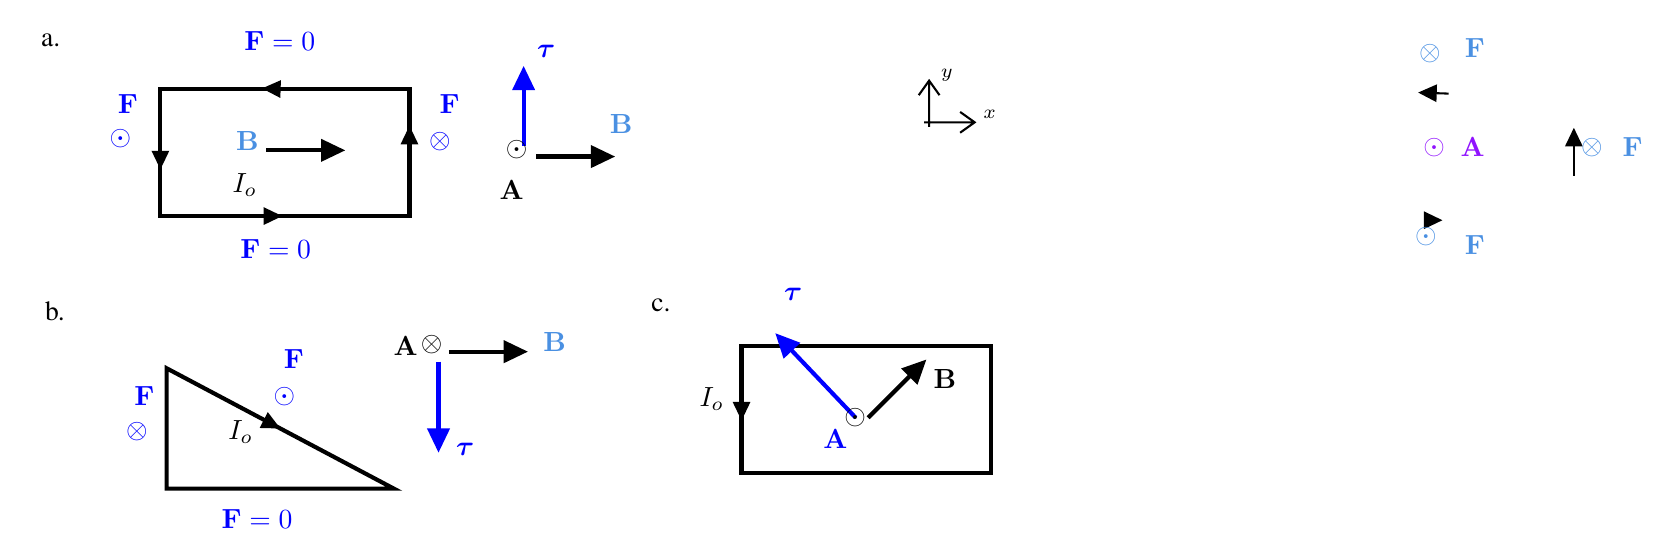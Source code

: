 

\tikzset{every picture/.style={line width=0.75pt}} %set default line width to 0.75pt        

\begin{tikzpicture}[x=0.75pt,y=0.75pt,yscale=-1,xscale=1]
%uncomment if require: \path (0,267); %set diagram left start at 0, and has height of 267

%Straight Lines [id:da28557933973188887] 
\draw [color={rgb, 255:red, 0; green, 0; blue, 0 }  ,draw opacity=1 ][line width=1.5]    (482,197.84) -- (507.17,172.67) ;
\draw [shift={(510,169.84)}, rotate = 135] [fill={rgb, 255:red, 0; green, 0; blue, 0 }  ,fill opacity=1 ][line width=0.08]  [draw opacity=0] (11.61,-5.58) -- (0,0) -- (11.61,5.58) -- cycle    ;
%Shape: Rectangle [id:dp29962336955581836] 
\draw  [line width=1.5]  (141,39.4) -- (261,39.4) -- (261,100.6) -- (141,100.6) -- cycle ;
%Straight Lines [id:da7274648043836713] 
\draw    (193.67,100.67) -- (196.67,100.67) ;
\draw [shift={(199.67,100.67)}, rotate = 180] [fill={rgb, 255:red, 0; green, 0; blue, 0 }  ][line width=0.08]  [draw opacity=0] (8.93,-4.29) -- (0,0) -- (8.93,4.29) -- cycle    ;
%Shape: Axis 2D [id:dp11809324133377697] 
\draw  (508.93,55.5) -- (533.31,55.5)(511.37,35.42) -- (511.37,57.73) (526.31,50.5) -- (533.31,55.5) -- (526.31,60.5) (506.37,42.42) -- (511.37,35.42) -- (516.37,42.42)  ;
%Shape: Rectangle [id:dp501910345856414] 
\draw  [line width=1.5]  (421,163.4) -- (541,163.4) -- (541,224.6) -- (421,224.6) -- cycle ;
%Shape: Right Triangle [id:dp32514405948560743] 
\draw  [line width=1.5]  (144,174) -- (253.5,232) -- (144,232) -- cycle ;
%Straight Lines [id:da6888853258631411] 
\draw    (191.29,199.2) -- (196.08,201.64) ;
\draw [shift={(198.75,203)}, rotate = 207.03] [fill={rgb, 255:red, 0; green, 0; blue, 0 }  ][line width=0.08]  [draw opacity=0] (8.93,-4.29) -- (0,0) -- (8.93,4.29) -- cycle    ;
%Straight Lines [id:da976874561571611] 
\draw    (752.67,102.67) -- (755.67,102.67) ;
\draw [shift={(758.67,102.67)}, rotate = 180] [fill={rgb, 255:red, 0; green, 0; blue, 0 }  ][line width=0.08]  [draw opacity=0] (8.93,-4.29) -- (0,0) -- (8.93,4.29) -- cycle    ;
%Straight Lines [id:da6272657467254441] 
\draw [color={rgb, 255:red, 0; green, 0; blue, 0 }  ,draw opacity=1 ][line width=1.5]    (192,69) -- (226,69) ;
\draw [shift={(230,69)}, rotate = 180] [fill={rgb, 255:red, 0; green, 0; blue, 0 }  ,fill opacity=1 ][line width=0.08]  [draw opacity=0] (11.61,-5.58) -- (0,0) -- (11.61,5.58) -- cycle    ;
%Straight Lines [id:da6109920474297861] 
\draw    (261,80.16) -- (261,60.16) ;
\draw [shift={(261,57.16)}, rotate = 90] [fill={rgb, 255:red, 0; green, 0; blue, 0 }  ][line width=0.08]  [draw opacity=0] (8.93,-4.29) -- (0,0) -- (8.93,4.29) -- cycle    ;
%Straight Lines [id:da8367870947299061] 
\draw    (141,58.4) -- (141,75.16) ;
\draw [shift={(141,78.16)}, rotate = 270] [fill={rgb, 255:red, 0; green, 0; blue, 0 }  ][line width=0.08]  [draw opacity=0] (8.93,-4.29) -- (0,0) -- (8.93,4.29) -- cycle    ;
%Straight Lines [id:da18185259480872484] 
\draw    (204.67,39.67) -- (193,39.26) ;
\draw [shift={(190,39.16)}, rotate = 1.99] [fill={rgb, 255:red, 0; green, 0; blue, 0 }  ][line width=0.08]  [draw opacity=0] (8.93,-4.29) -- (0,0) -- (8.93,4.29) -- cycle    ;
%Straight Lines [id:da7505044004145187] 
\draw    (761.67,41.67) -- (750,41.26) ;
\draw [shift={(747,41.16)}, rotate = 1.99] [fill={rgb, 255:red, 0; green, 0; blue, 0 }  ][line width=0.08]  [draw opacity=0] (8.93,-4.29) -- (0,0) -- (8.93,4.29) -- cycle    ;
%Straight Lines [id:da051104651636112886] 
\draw    (421,179.4) -- (421,196.16) ;
\draw [shift={(421,199.16)}, rotate = 270] [fill={rgb, 255:red, 0; green, 0; blue, 0 }  ][line width=0.08]  [draw opacity=0] (8.93,-4.29) -- (0,0) -- (8.93,4.29) -- cycle    ;
%Straight Lines [id:da26913017491811875] 
\draw    (822,81.16) -- (822,61.16) ;
\draw [shift={(822,58.16)}, rotate = 90] [fill={rgb, 255:red, 0; green, 0; blue, 0 }  ][line width=0.08]  [draw opacity=0] (8.93,-4.29) -- (0,0) -- (8.93,4.29) -- cycle    ;
%Straight Lines [id:da7772956560592883] 
\draw [color={rgb, 255:red, 0; green, 0; blue, 255 }  ,draw opacity=1 ][line width=1.5]    (476,197.84) -- (440.06,160.05) ;
\draw [shift={(437.31,157.15)}, rotate = 46.44] [fill={rgb, 255:red, 0; green, 0; blue, 255 }  ,fill opacity=1 ][line width=0.08]  [draw opacity=0] (11.61,-5.58) -- (0,0) -- (11.61,5.58) -- cycle    ;
%Straight Lines [id:da09926111783717317] 
\draw [color={rgb, 255:red, 0; green, 0; blue, 0 }  ,draw opacity=1 ][line width=1.5]    (280,166) -- (314,166) ;
\draw [shift={(318,166)}, rotate = 180] [fill={rgb, 255:red, 0; green, 0; blue, 0 }  ,fill opacity=1 ][line width=0.08]  [draw opacity=0] (11.61,-5.58) -- (0,0) -- (11.61,5.58) -- cycle    ;
%Straight Lines [id:da8820303968844143] 
\draw [color={rgb, 255:red, 0; green, 0; blue, 255 }  ,draw opacity=1 ][line width=1.5]    (275,170.84) -- (275,210.59) ;
\draw [shift={(275,214.59)}, rotate = 270] [fill={rgb, 255:red, 0; green, 0; blue, 255 }  ,fill opacity=1 ][line width=0.08]  [draw opacity=0] (11.61,-5.58) -- (0,0) -- (11.61,5.58) -- cycle    ;
%Straight Lines [id:da4489929020385419] 
\draw [color={rgb, 255:red, 0; green, 0; blue, 0 }  ,draw opacity=1 ][line width=1.5]    (322,72) -- (356,72) ;
\draw [shift={(360,72)}, rotate = 180] [fill={rgb, 255:red, 0; green, 0; blue, 0 }  ,fill opacity=1 ][line width=0.08]  [draw opacity=0] (11.61,-5.58) -- (0,0) -- (11.61,5.58) -- cycle    ;
%Straight Lines [id:da9369276102846922] 
\draw [color={rgb, 255:red, 0; green, 0; blue, 255 }  ,draw opacity=1 ][line width=1.5]    (316,66.84) -- (316,32.41) ;
\draw [shift={(316,28.41)}, rotate = 90] [fill={rgb, 255:red, 0; green, 0; blue, 255 }  ,fill opacity=1 ][line width=0.08]  [draw opacity=0] (11.61,-5.58) -- (0,0) -- (11.61,5.58) -- cycle    ;

% Text Node
\draw (82,11.2) node [anchor=north west][inner sep=0.75pt]   [align=left] {{\fontfamily{ptm}\selectfont a.}};
% Text Node
\draw (376,139.2) node [anchor=north west][inner sep=0.75pt]   [align=left] {{\fontfamily{ptm}\selectfont c.}};
% Text Node
\draw (84,140.2) node [anchor=north west][inner sep=0.75pt]   [align=left] {{\fontfamily{ptm}\selectfont b.}};
% Text Node
\draw (536.01,48.17) node [anchor=north west][inner sep=0.75pt]  [font=\scriptsize]  {$x$};
% Text Node
\draw (515.48,28.16) node [anchor=north west][inner sep=0.75pt]  [font=\scriptsize]  {$y$};
% Text Node
\draw (176,58.4) node [anchor=north west][inner sep=0.75pt]  [color={rgb, 255:red, 74; green, 144; blue, 226 }  ,opacity=1 ]  {$\mathbf{B}$};
% Text Node
\draw (178,110.4) node [anchor=north west][inner sep=0.75pt]  [color={rgb, 255:red, 0; green, 0; blue, 255 }  ,opacity=1 ]  {$\mathbf{\textcolor[rgb]{0,0,1}{F}} =0$};
% Text Node
\draw (269,58.6) node [anchor=north west][inner sep=0.75pt]  [color={rgb, 255:red, 0; green, 0; blue, 255 }  ,opacity=1 ]  {$\otimes $};
% Text Node
\draw (115,57.6) node [anchor=north west][inner sep=0.75pt]  [color={rgb, 255:red, 0; green, 0; blue, 255 }  ,opacity=1 ]  {$\odot $};
% Text Node
\draw (274,40.4) node [anchor=north west][inner sep=0.75pt]  [color={rgb, 255:red, 0; green, 0; blue, 255 }  ,opacity=1 ]  {$\mathbf{F}$};
% Text Node
\draw (119,40.4) node [anchor=north west][inner sep=0.75pt]  [color={rgb, 255:red, 0; green, 0; blue, 255 }  ,opacity=1 ]  {$\mathbf{\textcolor[rgb]{0,0,1}{F}}$};
% Text Node
\draw (512,173.24) node [anchor=north west][inner sep=0.75pt]  [color={rgb, 255:red, 0; green, 0; blue, 0 }  ,opacity=1 ]  {$\mathbf{B}$};
% Text Node
\draw (744,104.6) node [anchor=north west][inner sep=0.75pt]  [color={rgb, 255:red, 74; green, 144; blue, 226 }  ,opacity=1 ]  {$\odot $};
% Text Node
\draw (746,16.6) node [anchor=north west][inner sep=0.75pt]  [color={rgb, 255:red, 74; green, 144; blue, 226 }  ,opacity=1 ]  {$\otimes $};
% Text Node
\draw (824,61.56) node [anchor=north west][inner sep=0.75pt]  [color={rgb, 255:red, 74; green, 144; blue, 226 }  ,opacity=1 ]  {$\otimes $};
% Text Node
\draw (469,191.6) node [anchor=north west][inner sep=0.75pt]  [color={rgb, 255:red, 0; green, 0; blue, 0 }  ,opacity=1 ]  {$\odot $};
% Text Node
\draw (321,16.85) node [anchor=north west][inner sep=0.75pt]  [color={rgb, 255:red, 0; green, 0; blue, 255 }  ,opacity=1 ]  {$\boldsymbol{\tau }$};
% Text Node
\draw (458.93,202.14) node [anchor=north west][inner sep=0.75pt]  [color={rgb, 255:red, 0; green, 0; blue, 255 }  ,opacity=1 ]  {$\mathbf{A}$};
% Text Node
\draw (251.93,157.14) node [anchor=north west][inner sep=0.75pt]  [color={rgb, 255:red, 0; green, 0; blue, 0 }  ,opacity=1 ]  {$\mathbf{A}$};
% Text Node
\draw (265,156.56) node [anchor=north west][inner sep=0.75pt]  [color={rgb, 255:red, 0; green, 0; blue, 0 }  ,opacity=1 ]  {$\otimes $};
% Text Node
\draw (768,13.4) node [anchor=north west][inner sep=0.75pt]  [color={rgb, 255:red, 74; green, 144; blue, 226 }  ,opacity=1 ]  {$\mathbf{F}$};
% Text Node
\draw (844,61.4) node [anchor=north west][inner sep=0.75pt]  [color={rgb, 255:red, 74; green, 144; blue, 226 }  ,opacity=1 ]  {$\mathbf{F}$};
% Text Node
\draw (768,108.4) node [anchor=north west][inner sep=0.75pt]  [color={rgb, 255:red, 74; green, 144; blue, 226 }  ,opacity=1 ]  {$\mathbf{F}$};
% Text Node
\draw (748,61.6) node [anchor=north west][inner sep=0.75pt]  [color={rgb, 255:red, 144; green, 19; blue, 254 }  ,opacity=1 ]  {$\odot $};
% Text Node
\draw (765.93,61.14) node [anchor=north west][inner sep=0.75pt]  [color={rgb, 255:red, 144; green, 19; blue, 254 }  ,opacity=1 ]  {$\mathbf{A}$};
% Text Node
\draw (440,133.85) node [anchor=north west][inner sep=0.75pt]  [color={rgb, 255:red, 0; green, 0; blue, 255 }  ,opacity=1 ]  {$\boldsymbol{\tau }$};
% Text Node
\draw (324,155.4) node [anchor=north west][inner sep=0.75pt]  [color={rgb, 255:red, 74; green, 144; blue, 226 }  ,opacity=1 ]  {$\mathbf{B}$};
% Text Node
\draw (180,10.4) node [anchor=north west][inner sep=0.75pt]  [color={rgb, 255:red, 0; green, 0; blue, 255 }  ,opacity=1 ]  {$\mathbf{\textcolor[rgb]{0,0,1}{F}} =0$};
% Text Node
\draw (127,181.4) node [anchor=north west][inner sep=0.75pt]  [color={rgb, 255:red, 0; green, 0; blue, 255 }  ,opacity=1 ]  {$\mathbf{\textcolor[rgb]{0,0,1}{F}}$};
% Text Node
\draw (194,181.6) node [anchor=north west][inner sep=0.75pt]  [color={rgb, 255:red, 0; green, 0; blue, 255 }  ,opacity=1 ]  {$\odot $};
% Text Node
\draw (199,163.4) node [anchor=north west][inner sep=0.75pt]  [color={rgb, 255:red, 0; green, 0; blue, 255 }  ,opacity=1 ]  {$\mathbf{\textcolor[rgb]{0,0,1}{F}}$};
% Text Node
\draw (172.28,197.63) node [anchor=north west][inner sep=0.75pt]    {$I_{o}$};
% Text Node
\draw (123,198.6) node [anchor=north west][inner sep=0.75pt]  [color={rgb, 255:red, 0; green, 0; blue, 255 }  ,opacity=1 ]  {$\otimes $};
% Text Node
\draw (169,240.4) node [anchor=north west][inner sep=0.75pt]  [color={rgb, 255:red, 0; green, 0; blue, 255 }  ,opacity=1 ]  {$\mathbf{\textcolor[rgb]{0,0,1}{F}} =0$};
% Text Node
\draw (306,62.6) node [anchor=north west][inner sep=0.75pt]  [color={rgb, 255:red, 0; green, 0; blue, 0 }  ,opacity=1 ]  {$\odot $};
% Text Node
\draw (356,50.4) node [anchor=north west][inner sep=0.75pt]  [color={rgb, 255:red, 74; green, 144; blue, 226 }  ,opacity=1 ]  {$\mathbf{B}$};
% Text Node
\draw (302.93,82.14) node [anchor=north west][inner sep=0.75pt]  [color={rgb, 255:red, 0; green, 0; blue, 0 }  ,opacity=1 ]  {$\mathbf{A}$};
% Text Node
\draw (282,208.4) node [anchor=north west][inner sep=0.75pt]  [color={rgb, 255:red, 0; green, 0; blue, 255 }  ,opacity=1 ]  {$\boldsymbol{\tau }$};
% Text Node
\draw (399.28,181.63) node [anchor=north west][inner sep=0.75pt]    {$I_{o}$};
% Text Node
\draw (174.28,78.63) node [anchor=north west][inner sep=0.75pt]    {$I_{o}$};


\end{tikzpicture}
